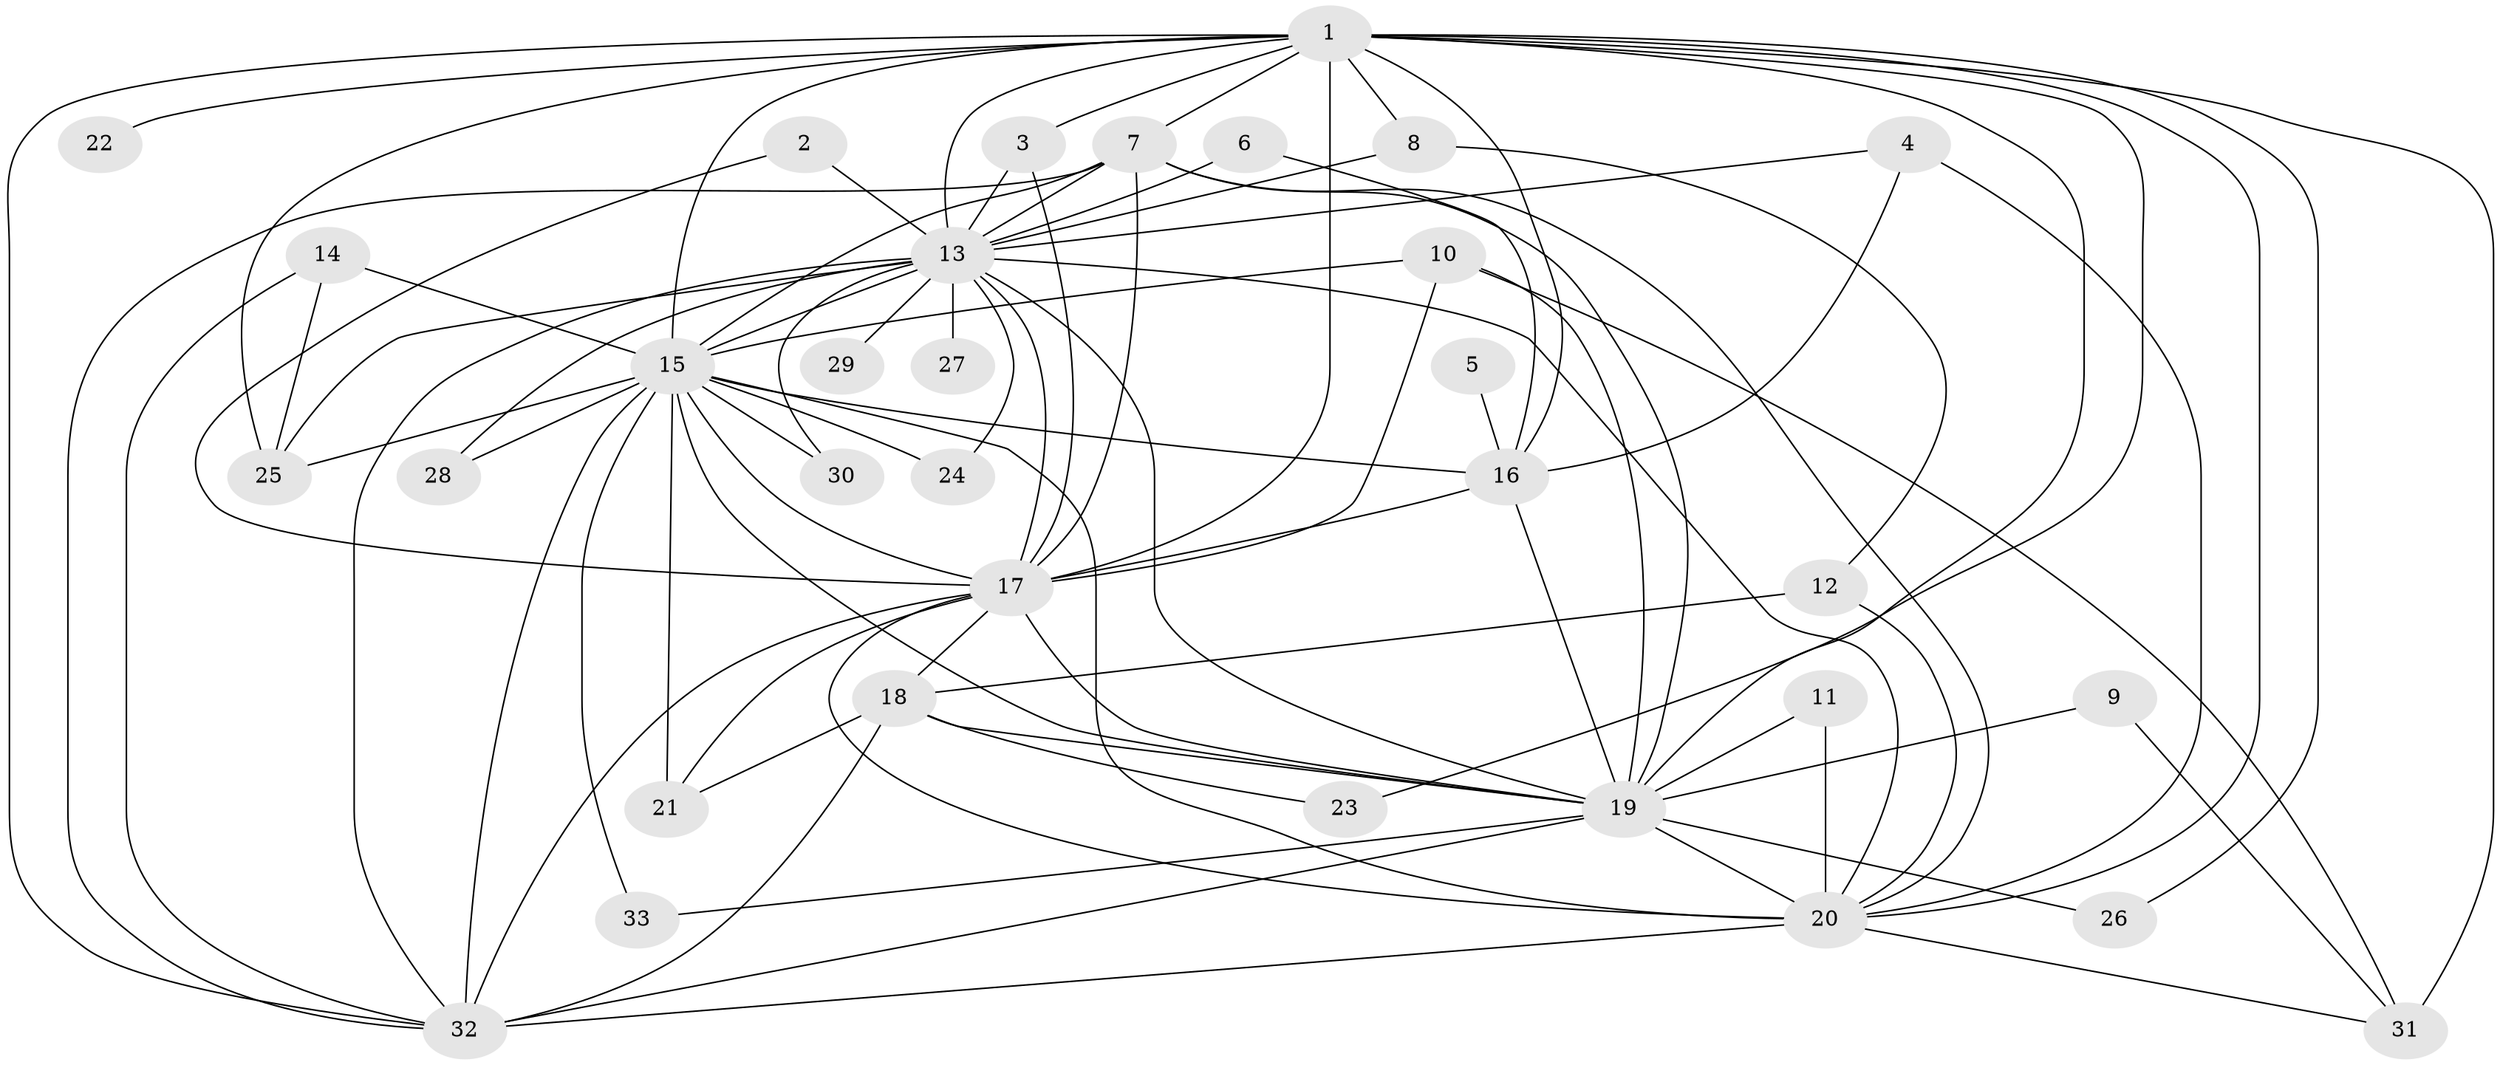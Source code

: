 // original degree distribution, {13: 0.030303030303030304, 19: 0.030303030303030304, 18: 0.015151515151515152, 20: 0.015151515151515152, 24: 0.015151515151515152, 15: 0.015151515151515152, 14: 0.015151515151515152, 11: 0.015151515151515152, 3: 0.25757575757575757, 2: 0.5, 9: 0.015151515151515152, 4: 0.045454545454545456, 5: 0.030303030303030304}
// Generated by graph-tools (version 1.1) at 2025/25/03/09/25 03:25:52]
// undirected, 33 vertices, 85 edges
graph export_dot {
graph [start="1"]
  node [color=gray90,style=filled];
  1;
  2;
  3;
  4;
  5;
  6;
  7;
  8;
  9;
  10;
  11;
  12;
  13;
  14;
  15;
  16;
  17;
  18;
  19;
  20;
  21;
  22;
  23;
  24;
  25;
  26;
  27;
  28;
  29;
  30;
  31;
  32;
  33;
  1 -- 3 [weight=1.0];
  1 -- 7 [weight=2.0];
  1 -- 8 [weight=1.0];
  1 -- 13 [weight=3.0];
  1 -- 15 [weight=4.0];
  1 -- 16 [weight=1.0];
  1 -- 17 [weight=3.0];
  1 -- 19 [weight=3.0];
  1 -- 20 [weight=5.0];
  1 -- 22 [weight=1.0];
  1 -- 23 [weight=1.0];
  1 -- 25 [weight=1.0];
  1 -- 26 [weight=1.0];
  1 -- 31 [weight=1.0];
  1 -- 32 [weight=2.0];
  2 -- 13 [weight=1.0];
  2 -- 17 [weight=1.0];
  3 -- 13 [weight=1.0];
  3 -- 17 [weight=1.0];
  4 -- 13 [weight=1.0];
  4 -- 16 [weight=1.0];
  4 -- 20 [weight=1.0];
  5 -- 16 [weight=1.0];
  6 -- 13 [weight=1.0];
  6 -- 16 [weight=1.0];
  7 -- 13 [weight=1.0];
  7 -- 15 [weight=1.0];
  7 -- 17 [weight=3.0];
  7 -- 19 [weight=1.0];
  7 -- 20 [weight=2.0];
  7 -- 32 [weight=1.0];
  8 -- 12 [weight=1.0];
  8 -- 13 [weight=1.0];
  9 -- 19 [weight=1.0];
  9 -- 31 [weight=1.0];
  10 -- 15 [weight=1.0];
  10 -- 17 [weight=1.0];
  10 -- 19 [weight=1.0];
  10 -- 31 [weight=1.0];
  11 -- 19 [weight=1.0];
  11 -- 20 [weight=1.0];
  12 -- 18 [weight=1.0];
  12 -- 20 [weight=1.0];
  13 -- 15 [weight=1.0];
  13 -- 17 [weight=1.0];
  13 -- 19 [weight=1.0];
  13 -- 20 [weight=2.0];
  13 -- 24 [weight=1.0];
  13 -- 25 [weight=1.0];
  13 -- 27 [weight=2.0];
  13 -- 28 [weight=1.0];
  13 -- 29 [weight=1.0];
  13 -- 30 [weight=1.0];
  13 -- 32 [weight=1.0];
  14 -- 15 [weight=1.0];
  14 -- 25 [weight=1.0];
  14 -- 32 [weight=2.0];
  15 -- 16 [weight=1.0];
  15 -- 17 [weight=1.0];
  15 -- 19 [weight=2.0];
  15 -- 20 [weight=3.0];
  15 -- 21 [weight=1.0];
  15 -- 24 [weight=1.0];
  15 -- 25 [weight=1.0];
  15 -- 28 [weight=1.0];
  15 -- 30 [weight=1.0];
  15 -- 32 [weight=2.0];
  15 -- 33 [weight=1.0];
  16 -- 17 [weight=1.0];
  16 -- 19 [weight=3.0];
  17 -- 18 [weight=1.0];
  17 -- 19 [weight=1.0];
  17 -- 20 [weight=3.0];
  17 -- 21 [weight=1.0];
  17 -- 32 [weight=1.0];
  18 -- 19 [weight=1.0];
  18 -- 21 [weight=1.0];
  18 -- 23 [weight=1.0];
  18 -- 32 [weight=1.0];
  19 -- 20 [weight=3.0];
  19 -- 26 [weight=1.0];
  19 -- 32 [weight=1.0];
  19 -- 33 [weight=1.0];
  20 -- 31 [weight=1.0];
  20 -- 32 [weight=3.0];
}
